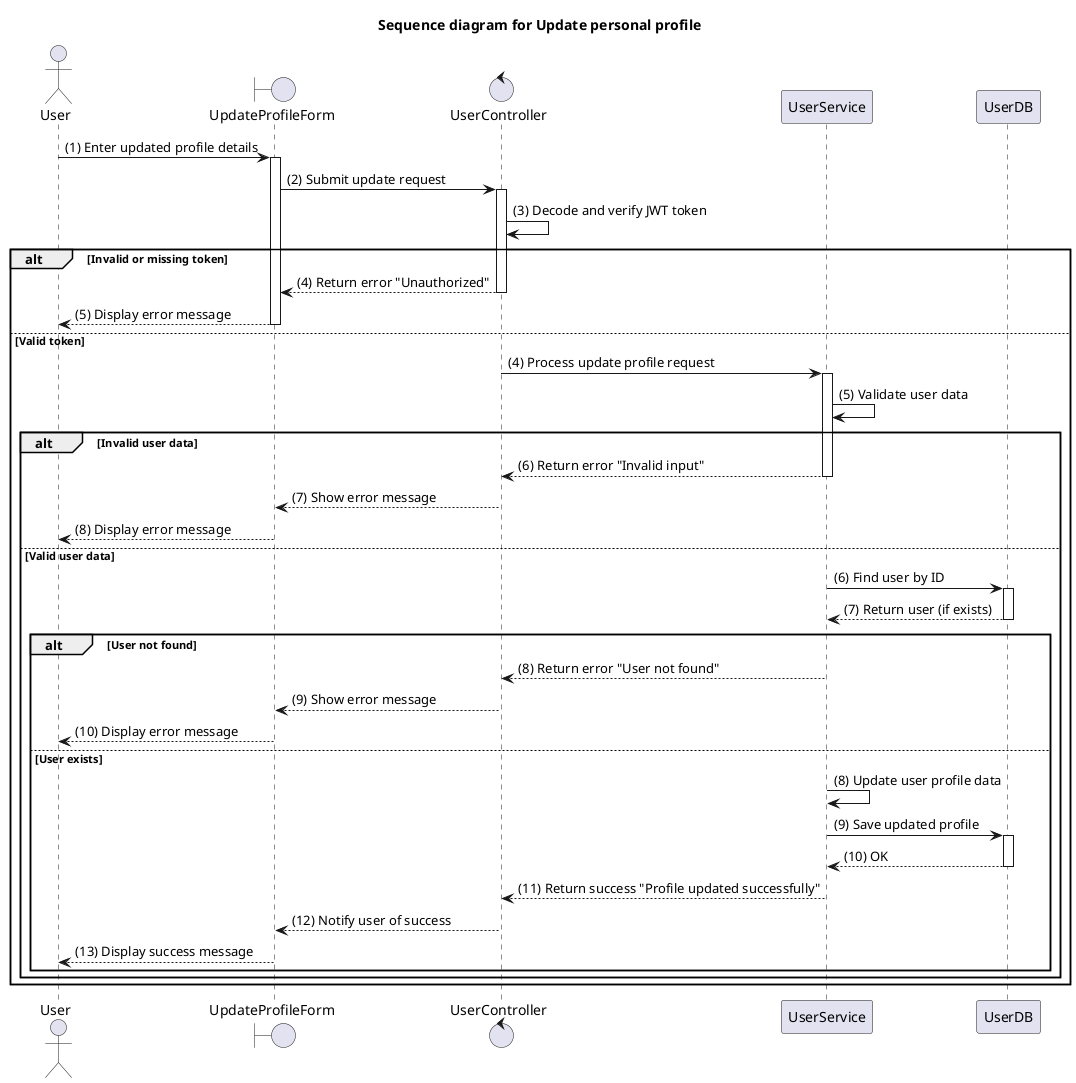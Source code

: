 @startuml

title Sequence diagram for Update personal profile

actor User
boundary UpdateProfileForm
control UserController
participant UserService
participant Database as "UserDB"

User -> UpdateProfileForm: (1) Enter updated profile details
activate UpdateProfileForm
UpdateProfileForm -> UserController: (2) Submit update request
activate UserController
UserController -> UserController: (3) Decode and verify JWT token

alt Invalid or missing token
    UserController --> UpdateProfileForm: (4) Return error "Unauthorized"
    deactivate UserController
    UpdateProfileForm --> User: (5) Display error message
    deactivate UpdateProfileForm
else Valid token
    UserController -> UserService: (4) Process update profile request
    activate UserService
    UserService -> UserService: (5) Validate user data
    
    alt Invalid user data
        UserService --> UserController: (6) Return error "Invalid input"
        deactivate UserService
        UserController --> UpdateProfileForm: (7) Show error message
        deactivate UserController
        UpdateProfileForm --> User: (8) Display error message
        deactivate UpdateProfileForm
    else Valid user data
        UserService -> Database: (6) Find user by ID
        activate Database
        Database --> UserService: (7) Return user (if exists)
        deactivate Database
        
        alt User not found
            UserService --> UserController: (8) Return error "User not found"
            deactivate UserService
            UserController --> UpdateProfileForm: (9) Show error message
            deactivate UserController
            UpdateProfileForm --> User: (10) Display error message
            deactivate UpdateProfileForm
        else User exists
            UserService -> UserService: (8) Update user profile data
            UserService -> Database: (9) Save updated profile
            activate Database
            Database --> UserService: (10) OK
            deactivate Database
            UserService --> UserController: (11) Return success "Profile updated successfully"
            deactivate UserService
            UserController --> UpdateProfileForm: (12) Notify user of success
            deactivate UserController
            UpdateProfileForm --> User: (13) Display success message
            deactivate UpdateProfileForm
        end
    end
end

@enduml
